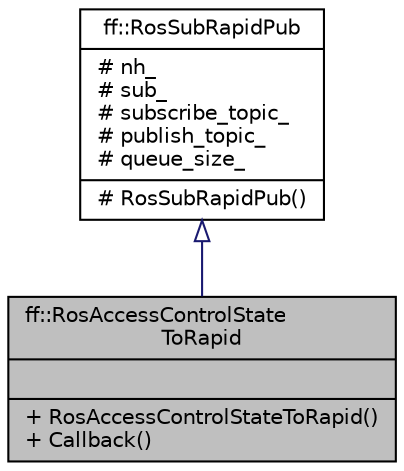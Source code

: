 digraph "ff::RosAccessControlStateToRapid"
{
 // LATEX_PDF_SIZE
  edge [fontname="Helvetica",fontsize="10",labelfontname="Helvetica",labelfontsize="10"];
  node [fontname="Helvetica",fontsize="10",shape=record];
  Node1 [label="{ff::RosAccessControlState\lToRapid\n||+ RosAccessControlStateToRapid()\l+ Callback()\l}",height=0.2,width=0.4,color="black", fillcolor="grey75", style="filled", fontcolor="black",tooltip=" "];
  Node2 -> Node1 [dir="back",color="midnightblue",fontsize="10",style="solid",arrowtail="onormal",fontname="Helvetica"];
  Node2 [label="{ff::RosSubRapidPub\n|# nh_\l# sub_\l# subscribe_topic_\l# publish_topic_\l# queue_size_\l|# RosSubRapidPub()\l}",height=0.2,width=0.4,color="black", fillcolor="white", style="filled",URL="$classff_1_1RosSubRapidPub.html",tooltip=" "];
}
